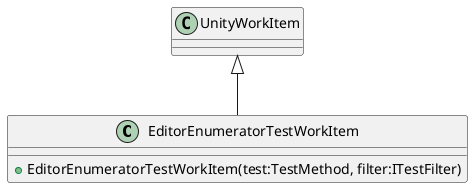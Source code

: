 @startuml
class EditorEnumeratorTestWorkItem {
    + EditorEnumeratorTestWorkItem(test:TestMethod, filter:ITestFilter)
}
UnityWorkItem <|-- EditorEnumeratorTestWorkItem
@enduml
